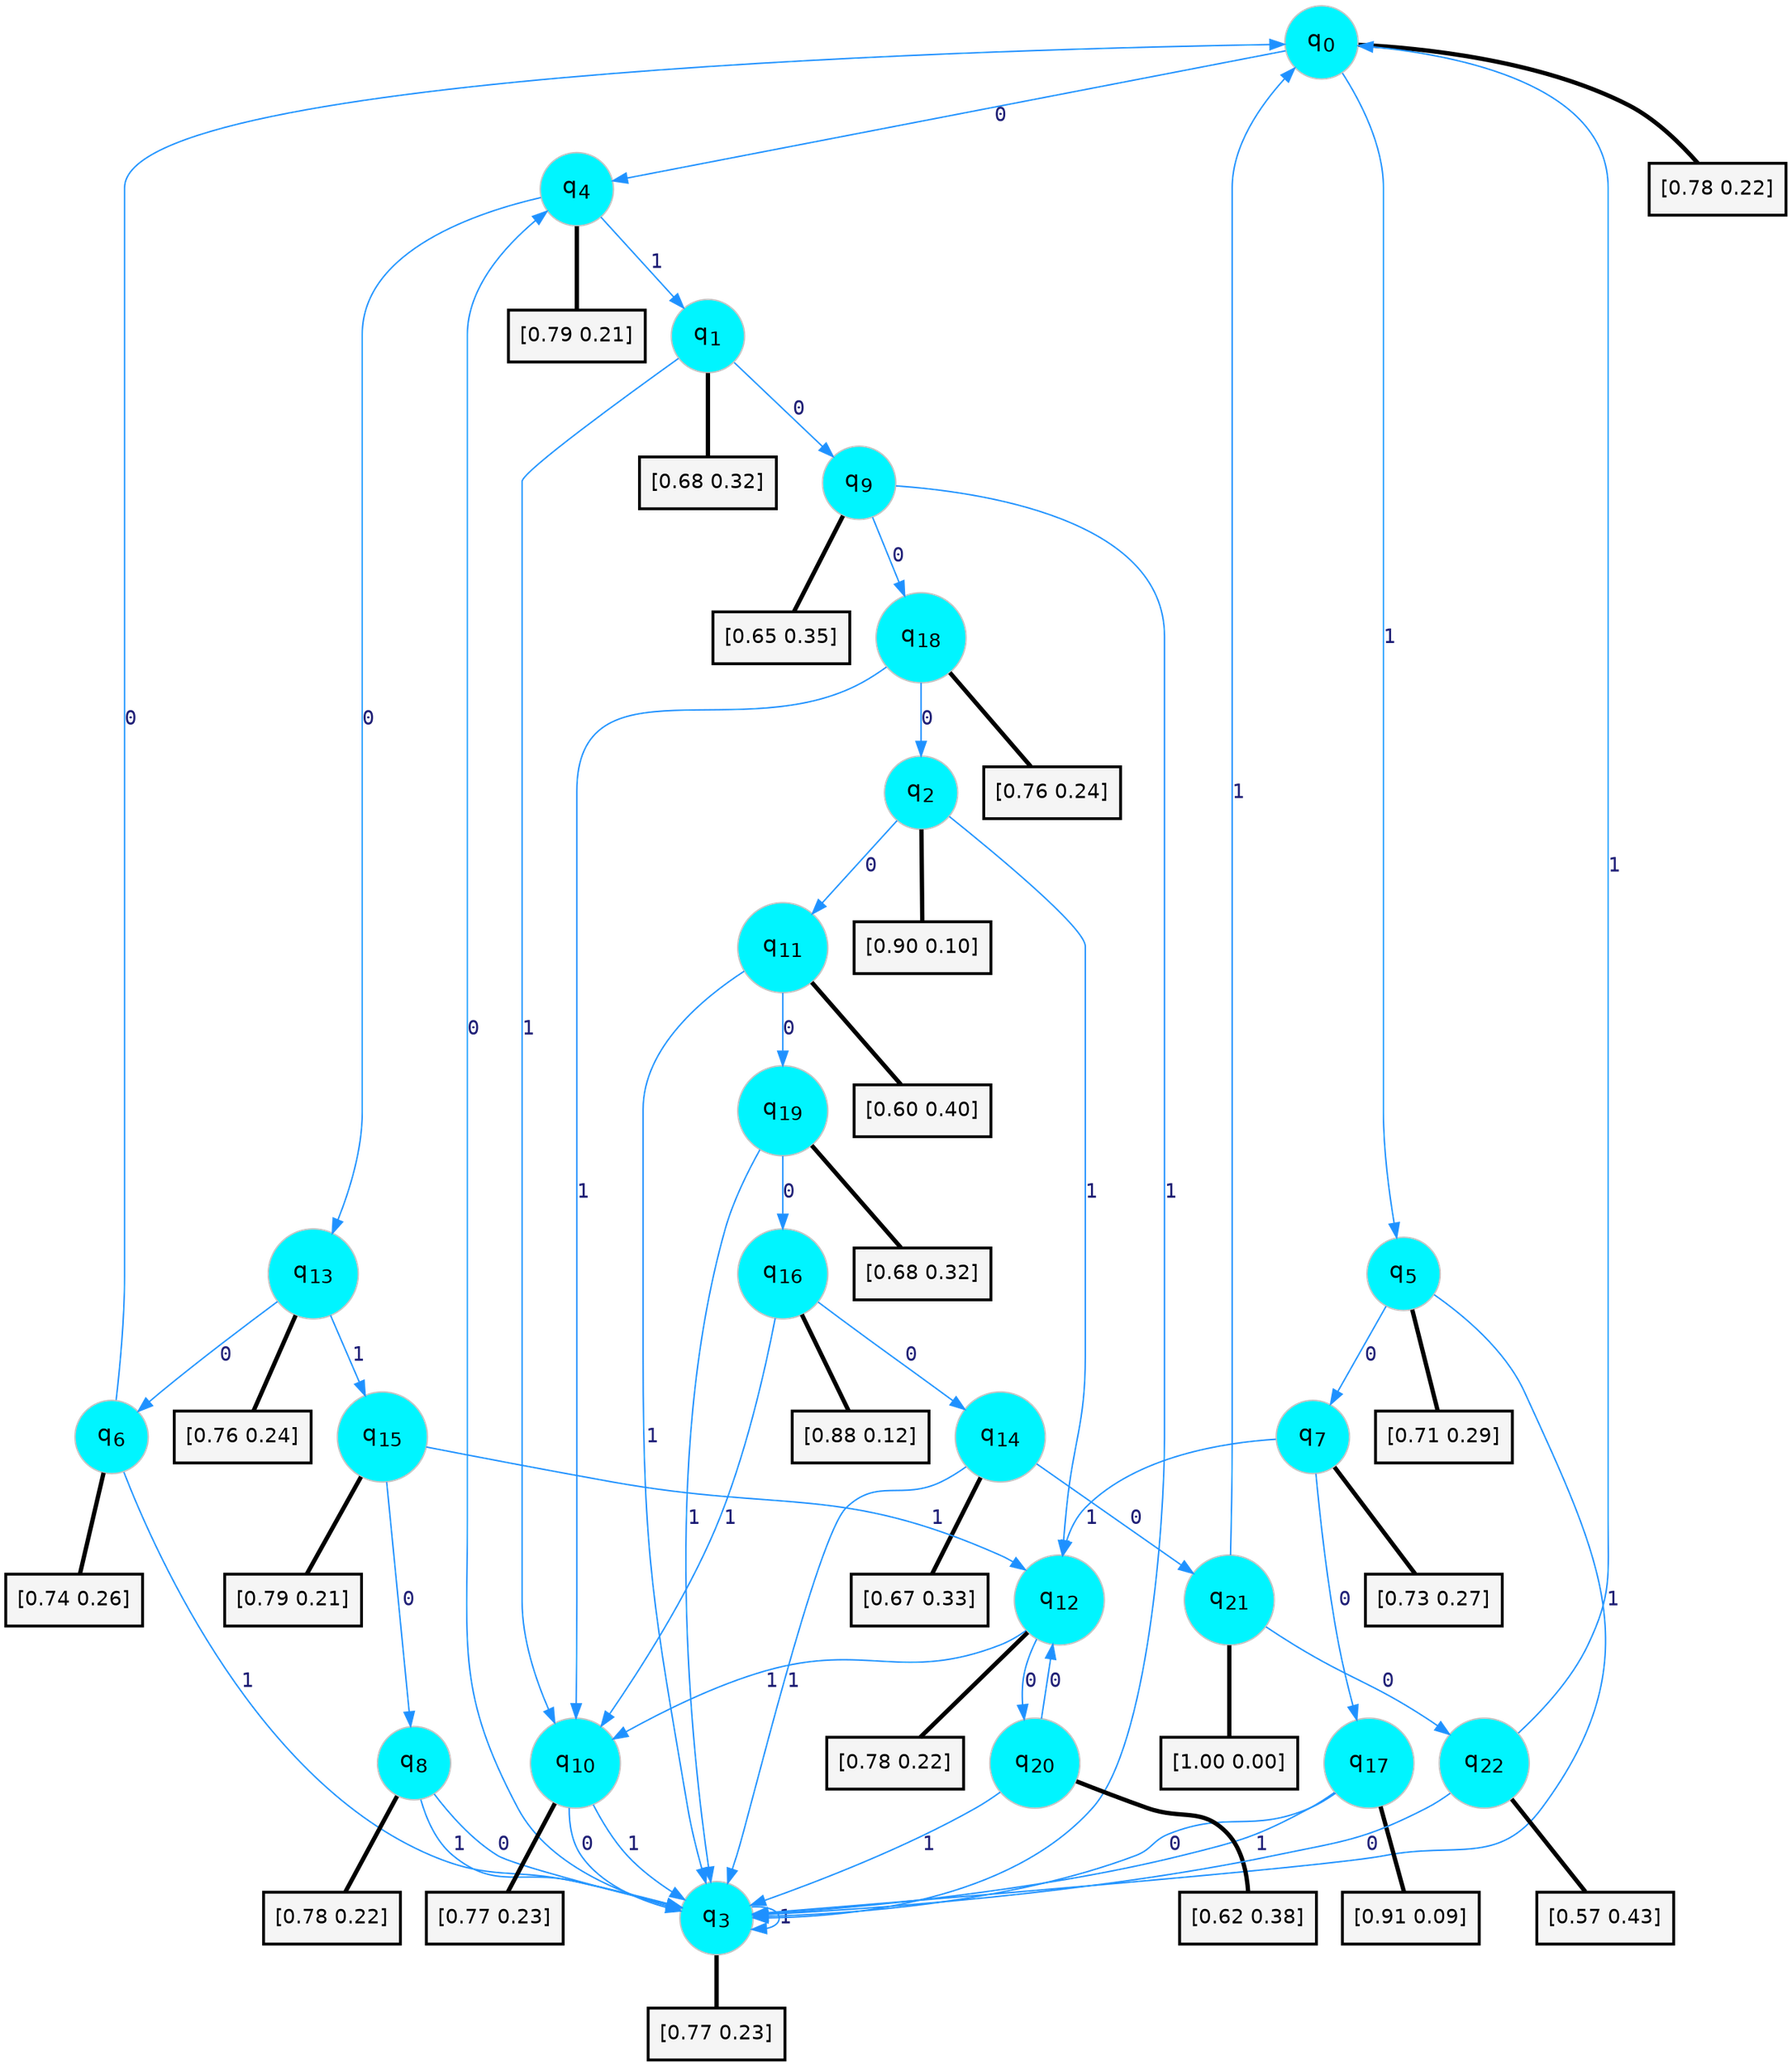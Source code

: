 digraph G {
graph [
bgcolor=transparent, dpi=300, rankdir=TD, size="40,25"];
node [
color=gray, fillcolor=turquoise1, fontcolor=black, fontname=Helvetica, fontsize=16, fontweight=bold, shape=circle, style=filled];
edge [
arrowsize=1, color=dodgerblue1, fontcolor=midnightblue, fontname=courier, fontweight=bold, penwidth=1, style=solid, weight=20];
0[label=<q<SUB>0</SUB>>];
1[label=<q<SUB>1</SUB>>];
2[label=<q<SUB>2</SUB>>];
3[label=<q<SUB>3</SUB>>];
4[label=<q<SUB>4</SUB>>];
5[label=<q<SUB>5</SUB>>];
6[label=<q<SUB>6</SUB>>];
7[label=<q<SUB>7</SUB>>];
8[label=<q<SUB>8</SUB>>];
9[label=<q<SUB>9</SUB>>];
10[label=<q<SUB>10</SUB>>];
11[label=<q<SUB>11</SUB>>];
12[label=<q<SUB>12</SUB>>];
13[label=<q<SUB>13</SUB>>];
14[label=<q<SUB>14</SUB>>];
15[label=<q<SUB>15</SUB>>];
16[label=<q<SUB>16</SUB>>];
17[label=<q<SUB>17</SUB>>];
18[label=<q<SUB>18</SUB>>];
19[label=<q<SUB>19</SUB>>];
20[label=<q<SUB>20</SUB>>];
21[label=<q<SUB>21</SUB>>];
22[label=<q<SUB>22</SUB>>];
23[label="[0.78 0.22]", shape=box,fontcolor=black, fontname=Helvetica, fontsize=14, penwidth=2, fillcolor=whitesmoke,color=black];
24[label="[0.68 0.32]", shape=box,fontcolor=black, fontname=Helvetica, fontsize=14, penwidth=2, fillcolor=whitesmoke,color=black];
25[label="[0.90 0.10]", shape=box,fontcolor=black, fontname=Helvetica, fontsize=14, penwidth=2, fillcolor=whitesmoke,color=black];
26[label="[0.77 0.23]", shape=box,fontcolor=black, fontname=Helvetica, fontsize=14, penwidth=2, fillcolor=whitesmoke,color=black];
27[label="[0.79 0.21]", shape=box,fontcolor=black, fontname=Helvetica, fontsize=14, penwidth=2, fillcolor=whitesmoke,color=black];
28[label="[0.71 0.29]", shape=box,fontcolor=black, fontname=Helvetica, fontsize=14, penwidth=2, fillcolor=whitesmoke,color=black];
29[label="[0.74 0.26]", shape=box,fontcolor=black, fontname=Helvetica, fontsize=14, penwidth=2, fillcolor=whitesmoke,color=black];
30[label="[0.73 0.27]", shape=box,fontcolor=black, fontname=Helvetica, fontsize=14, penwidth=2, fillcolor=whitesmoke,color=black];
31[label="[0.78 0.22]", shape=box,fontcolor=black, fontname=Helvetica, fontsize=14, penwidth=2, fillcolor=whitesmoke,color=black];
32[label="[0.65 0.35]", shape=box,fontcolor=black, fontname=Helvetica, fontsize=14, penwidth=2, fillcolor=whitesmoke,color=black];
33[label="[0.77 0.23]", shape=box,fontcolor=black, fontname=Helvetica, fontsize=14, penwidth=2, fillcolor=whitesmoke,color=black];
34[label="[0.60 0.40]", shape=box,fontcolor=black, fontname=Helvetica, fontsize=14, penwidth=2, fillcolor=whitesmoke,color=black];
35[label="[0.78 0.22]", shape=box,fontcolor=black, fontname=Helvetica, fontsize=14, penwidth=2, fillcolor=whitesmoke,color=black];
36[label="[0.76 0.24]", shape=box,fontcolor=black, fontname=Helvetica, fontsize=14, penwidth=2, fillcolor=whitesmoke,color=black];
37[label="[0.67 0.33]", shape=box,fontcolor=black, fontname=Helvetica, fontsize=14, penwidth=2, fillcolor=whitesmoke,color=black];
38[label="[0.79 0.21]", shape=box,fontcolor=black, fontname=Helvetica, fontsize=14, penwidth=2, fillcolor=whitesmoke,color=black];
39[label="[0.88 0.12]", shape=box,fontcolor=black, fontname=Helvetica, fontsize=14, penwidth=2, fillcolor=whitesmoke,color=black];
40[label="[0.91 0.09]", shape=box,fontcolor=black, fontname=Helvetica, fontsize=14, penwidth=2, fillcolor=whitesmoke,color=black];
41[label="[0.76 0.24]", shape=box,fontcolor=black, fontname=Helvetica, fontsize=14, penwidth=2, fillcolor=whitesmoke,color=black];
42[label="[0.68 0.32]", shape=box,fontcolor=black, fontname=Helvetica, fontsize=14, penwidth=2, fillcolor=whitesmoke,color=black];
43[label="[0.62 0.38]", shape=box,fontcolor=black, fontname=Helvetica, fontsize=14, penwidth=2, fillcolor=whitesmoke,color=black];
44[label="[1.00 0.00]", shape=box,fontcolor=black, fontname=Helvetica, fontsize=14, penwidth=2, fillcolor=whitesmoke,color=black];
45[label="[0.57 0.43]", shape=box,fontcolor=black, fontname=Helvetica, fontsize=14, penwidth=2, fillcolor=whitesmoke,color=black];
0->4 [label=0];
0->5 [label=1];
0->23 [arrowhead=none, penwidth=3,color=black];
1->9 [label=0];
1->10 [label=1];
1->24 [arrowhead=none, penwidth=3,color=black];
2->11 [label=0];
2->12 [label=1];
2->25 [arrowhead=none, penwidth=3,color=black];
3->4 [label=0];
3->3 [label=1];
3->26 [arrowhead=none, penwidth=3,color=black];
4->13 [label=0];
4->1 [label=1];
4->27 [arrowhead=none, penwidth=3,color=black];
5->7 [label=0];
5->3 [label=1];
5->28 [arrowhead=none, penwidth=3,color=black];
6->0 [label=0];
6->3 [label=1];
6->29 [arrowhead=none, penwidth=3,color=black];
7->17 [label=0];
7->12 [label=1];
7->30 [arrowhead=none, penwidth=3,color=black];
8->3 [label=0];
8->3 [label=1];
8->31 [arrowhead=none, penwidth=3,color=black];
9->18 [label=0];
9->3 [label=1];
9->32 [arrowhead=none, penwidth=3,color=black];
10->3 [label=0];
10->3 [label=1];
10->33 [arrowhead=none, penwidth=3,color=black];
11->19 [label=0];
11->3 [label=1];
11->34 [arrowhead=none, penwidth=3,color=black];
12->20 [label=0];
12->10 [label=1];
12->35 [arrowhead=none, penwidth=3,color=black];
13->6 [label=0];
13->15 [label=1];
13->36 [arrowhead=none, penwidth=3,color=black];
14->21 [label=0];
14->3 [label=1];
14->37 [arrowhead=none, penwidth=3,color=black];
15->8 [label=0];
15->12 [label=1];
15->38 [arrowhead=none, penwidth=3,color=black];
16->14 [label=0];
16->10 [label=1];
16->39 [arrowhead=none, penwidth=3,color=black];
17->3 [label=0];
17->3 [label=1];
17->40 [arrowhead=none, penwidth=3,color=black];
18->2 [label=0];
18->10 [label=1];
18->41 [arrowhead=none, penwidth=3,color=black];
19->16 [label=0];
19->3 [label=1];
19->42 [arrowhead=none, penwidth=3,color=black];
20->12 [label=0];
20->3 [label=1];
20->43 [arrowhead=none, penwidth=3,color=black];
21->22 [label=0];
21->0 [label=1];
21->44 [arrowhead=none, penwidth=3,color=black];
22->3 [label=0];
22->0 [label=1];
22->45 [arrowhead=none, penwidth=3,color=black];
}
